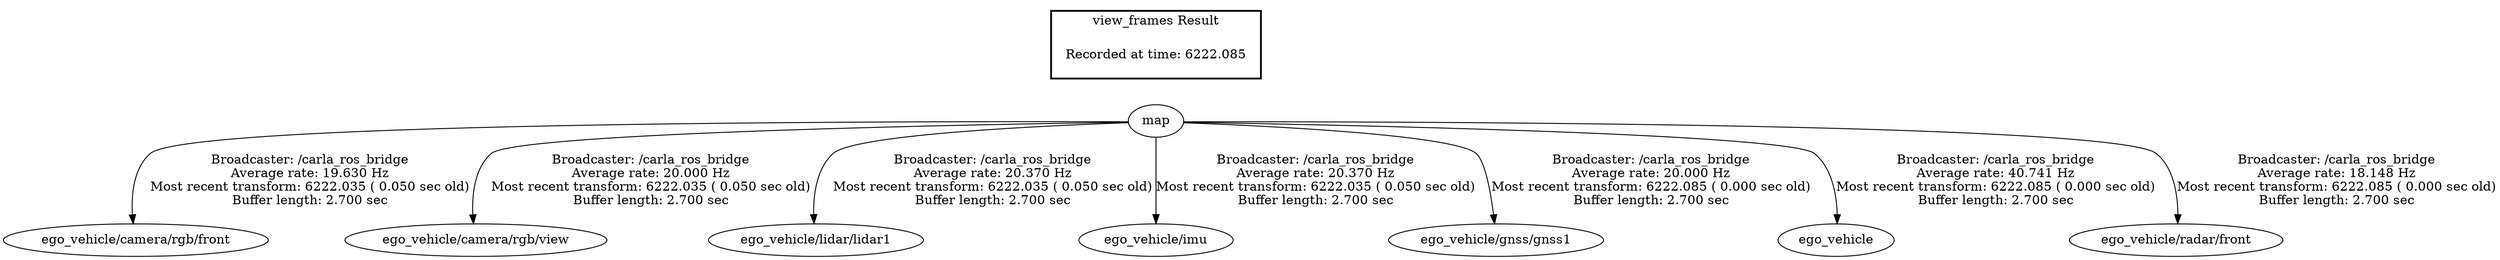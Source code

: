 digraph G {
"map" -> "ego_vehicle/camera/rgb/front"[label="Broadcaster: /carla_ros_bridge\nAverage rate: 19.630 Hz\nMost recent transform: 6222.035 ( 0.050 sec old)\nBuffer length: 2.700 sec\n"];
"map" -> "ego_vehicle/camera/rgb/view"[label="Broadcaster: /carla_ros_bridge\nAverage rate: 20.000 Hz\nMost recent transform: 6222.035 ( 0.050 sec old)\nBuffer length: 2.700 sec\n"];
"map" -> "ego_vehicle/lidar/lidar1"[label="Broadcaster: /carla_ros_bridge\nAverage rate: 20.370 Hz\nMost recent transform: 6222.035 ( 0.050 sec old)\nBuffer length: 2.700 sec\n"];
"map" -> "ego_vehicle/imu"[label="Broadcaster: /carla_ros_bridge\nAverage rate: 20.370 Hz\nMost recent transform: 6222.035 ( 0.050 sec old)\nBuffer length: 2.700 sec\n"];
"map" -> "ego_vehicle/gnss/gnss1"[label="Broadcaster: /carla_ros_bridge\nAverage rate: 20.000 Hz\nMost recent transform: 6222.085 ( 0.000 sec old)\nBuffer length: 2.700 sec\n"];
"map" -> "ego_vehicle"[label="Broadcaster: /carla_ros_bridge\nAverage rate: 40.741 Hz\nMost recent transform: 6222.085 ( 0.000 sec old)\nBuffer length: 2.700 sec\n"];
"map" -> "ego_vehicle/radar/front"[label="Broadcaster: /carla_ros_bridge\nAverage rate: 18.148 Hz\nMost recent transform: 6222.085 ( 0.000 sec old)\nBuffer length: 2.700 sec\n"];
edge [style=invis];
 subgraph cluster_legend { style=bold; color=black; label ="view_frames Result";
"Recorded at time: 6222.085"[ shape=plaintext ] ;
 }->"map";
}